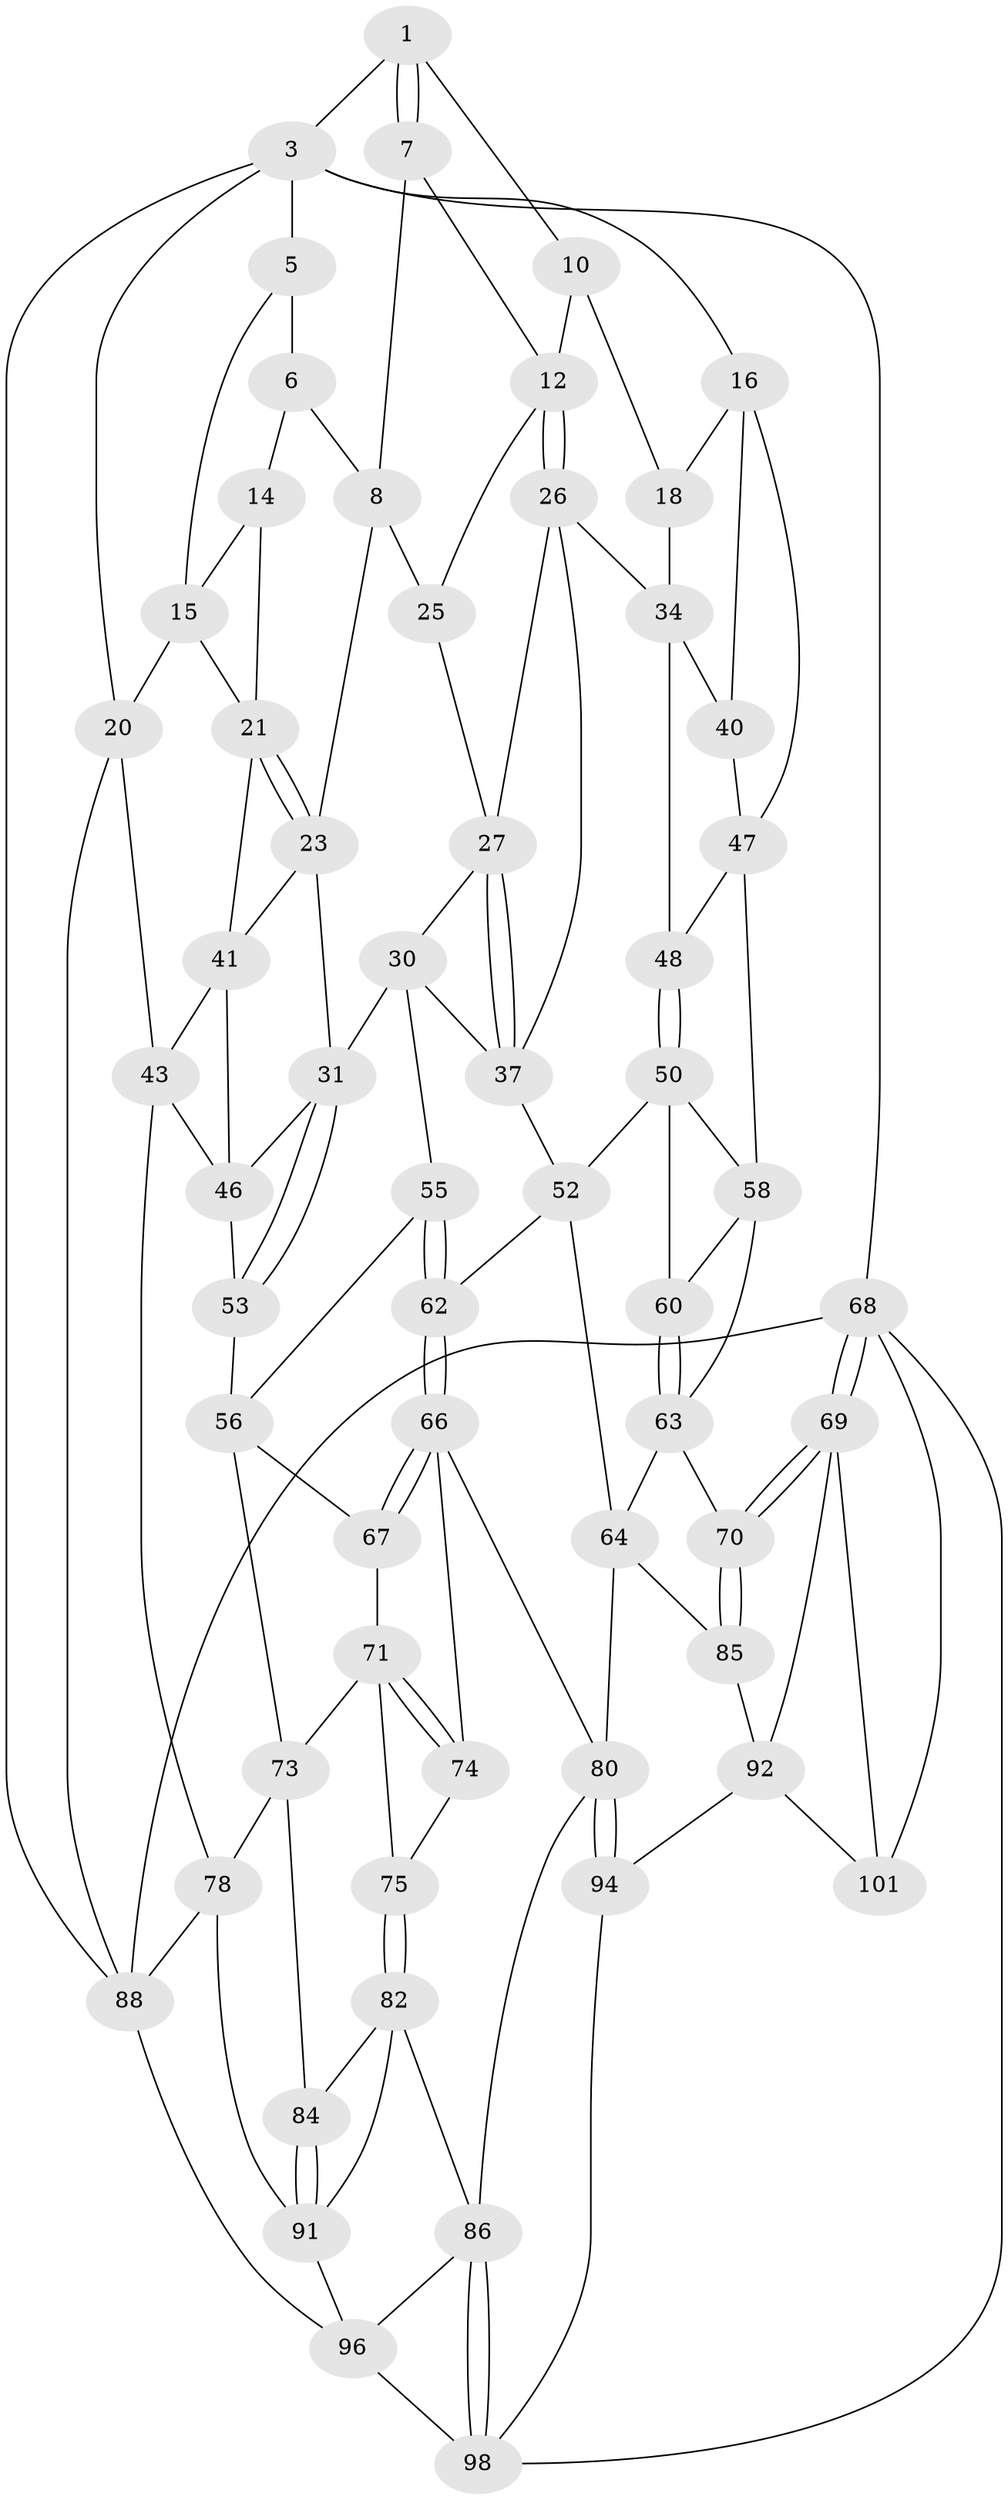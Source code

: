 // original degree distribution, {3: 0.0196078431372549, 4: 0.24509803921568626, 5: 0.5098039215686274, 6: 0.22549019607843138}
// Generated by graph-tools (version 1.1) at 2025/11/02/21/25 10:11:13]
// undirected, 60 vertices, 129 edges
graph export_dot {
graph [start="1"]
  node [color=gray90,style=filled];
  1 [pos="+0.6072493069960496+0",super="+2"];
  3 [pos="+1+0",super="+4"];
  5 [pos="+0.02657779864675941+0"];
  6 [pos="+0.29652050208737785+0",super="+9"];
  7 [pos="+0.568662030006989+0.07286707961523572"];
  8 [pos="+0.4162594893642772+0.13046666630682352",super="+24"];
  10 [pos="+0.847806798442602+0.0435828800989619",super="+11"];
  12 [pos="+0.633805260410337+0.17380821830285054",super="+13"];
  14 [pos="+0.2500158668415874+0.0830164274924748"];
  15 [pos="+0.1237257560326849+0",super="+19"];
  16 [pos="+1+0.29520441359004784",super="+17"];
  18 [pos="+0.8497276533057125+0.19183806592621294",super="+29"];
  20 [pos="+0+0.31180528116259326",super="+45"];
  21 [pos="+0.2519625203230118+0.12891467676561533",super="+22"];
  23 [pos="+0.34855090230440455+0.2934936273645625",super="+33"];
  25 [pos="+0.47747501813530624+0.2504889867202139"];
  26 [pos="+0.6242783534053616+0.208871700038219",super="+36"];
  27 [pos="+0.5568209325097919+0.27666041525236795",super="+28"];
  30 [pos="+0.4336873100863854+0.42107572425204615",super="+39"];
  31 [pos="+0.42437472198546505+0.4160887200744947",super="+32"];
  34 [pos="+0.7891667934008699+0.3577523945013385",super="+35"];
  37 [pos="+0.5385995903568077+0.398368116278797",super="+38"];
  40 [pos="+0.8131769896726128+0.3529391847194898"];
  41 [pos="+0.17852516341019334+0.30711582333974285",super="+42"];
  43 [pos="+0.03183087180684681+0.5291252955816939",super="+44"];
  46 [pos="+0.3171892883877355+0.430151546117217",super="+54"];
  47 [pos="+0.9575165943198214+0.4023672191788342",super="+49"];
  48 [pos="+0.7646107164239901+0.4409477779185411"];
  50 [pos="+0.7646020415516388+0.4416639426611505",super="+51"];
  52 [pos="+0.7378818177357143+0.4878069433022699",super="+61"];
  53 [pos="+0.24754458767959106+0.5891675047638177"];
  55 [pos="+0.4716123863048318+0.4549956667551641"];
  56 [pos="+0.4597232843610223+0.5100620119672966",super="+57"];
  58 [pos="+1+0.44996871088268875",super="+59"];
  60 [pos="+0.8561400879805773+0.5593794825377093"];
  62 [pos="+0.6733235739800318+0.5867286322624986"];
  63 [pos="+0.8872674395063018+0.6297693270902566",super="+65"];
  64 [pos="+0.8505375308906942+0.6868027185867477",super="+79"];
  66 [pos="+0.6279474414538779+0.6672135500823947",super="+76"];
  67 [pos="+0.4882464239506166+0.622464332799265"];
  68 [pos="+1+1",super="+102"];
  69 [pos="+1+1",super="+97"];
  70 [pos="+1+0.7295161616764577"];
  71 [pos="+0.4847229305206117+0.6267345004911543",super="+72"];
  73 [pos="+0.300867235965309+0.6389675716684977",super="+77"];
  74 [pos="+0.46161373849435117+0.7618907199074352"];
  75 [pos="+0.4354262711900323+0.7718988301246554"];
  78 [pos="+0.12296457275722632+0.7787402640525234",super="+89"];
  80 [pos="+0.6883140679480984+0.8359315291067244",super="+81"];
  82 [pos="+0.4114619841873577+0.787669766501119",super="+83"];
  84 [pos="+0.3209352816712335+0.7973759376105304"];
  85 [pos="+0.8873824394057713+0.7981520598592399"];
  86 [pos="+0.608517395852144+0.8375210463254377",super="+87"];
  88 [pos="+0+1",super="+90"];
  91 [pos="+0.23633902983356647+0.89354040133753",super="+95"];
  92 [pos="+0.9081262745951318+0.884708197900138",super="+93"];
  94 [pos="+0.6930002101271963+0.8703203970011837"];
  96 [pos="+0.40223628146583096+1",super="+99"];
  98 [pos="+0.4407252089108703+1",super="+100"];
  101 [pos="+0.8723181885445005+1"];
  1 -- 7;
  1 -- 7;
  1 -- 10;
  1 -- 3;
  3 -- 16;
  3 -- 68;
  3 -- 88;
  3 -- 20;
  3 -- 5;
  5 -- 6;
  5 -- 15;
  6 -- 8;
  6 -- 14;
  7 -- 8;
  7 -- 12;
  8 -- 25;
  8 -- 23;
  10 -- 18 [weight=2];
  10 -- 12;
  12 -- 26;
  12 -- 26;
  12 -- 25;
  14 -- 15;
  14 -- 21;
  15 -- 20;
  15 -- 21;
  16 -- 47;
  16 -- 40;
  16 -- 18;
  18 -- 34;
  20 -- 88;
  20 -- 43;
  21 -- 23;
  21 -- 23;
  21 -- 41;
  23 -- 41;
  23 -- 31;
  25 -- 27;
  26 -- 27;
  26 -- 34;
  26 -- 37;
  27 -- 37;
  27 -- 37;
  27 -- 30;
  30 -- 31;
  30 -- 37;
  30 -- 55;
  31 -- 53;
  31 -- 53;
  31 -- 46;
  34 -- 40;
  34 -- 48;
  37 -- 52;
  40 -- 47;
  41 -- 43;
  41 -- 46;
  43 -- 78;
  43 -- 46;
  46 -- 53;
  47 -- 48;
  47 -- 58;
  48 -- 50;
  48 -- 50;
  50 -- 52;
  50 -- 60;
  50 -- 58;
  52 -- 64;
  52 -- 62;
  53 -- 56;
  55 -- 56;
  55 -- 62;
  55 -- 62;
  56 -- 67;
  56 -- 73;
  58 -- 60;
  58 -- 63;
  60 -- 63;
  60 -- 63;
  62 -- 66;
  62 -- 66;
  63 -- 64;
  63 -- 70;
  64 -- 80;
  64 -- 85;
  66 -- 67;
  66 -- 67;
  66 -- 80;
  66 -- 74;
  67 -- 71;
  68 -- 69;
  68 -- 69;
  68 -- 88;
  68 -- 101;
  68 -- 98;
  69 -- 70;
  69 -- 70;
  69 -- 101;
  69 -- 92;
  70 -- 85;
  70 -- 85;
  71 -- 74;
  71 -- 74;
  71 -- 73;
  71 -- 75;
  73 -- 84;
  73 -- 78;
  74 -- 75;
  75 -- 82;
  75 -- 82;
  78 -- 88;
  78 -- 91;
  80 -- 94;
  80 -- 94;
  80 -- 86;
  82 -- 84;
  82 -- 91;
  82 -- 86;
  84 -- 91;
  84 -- 91;
  85 -- 92;
  86 -- 98;
  86 -- 98;
  86 -- 96;
  88 -- 96;
  91 -- 96;
  92 -- 101;
  92 -- 94;
  94 -- 98;
  96 -- 98;
}
